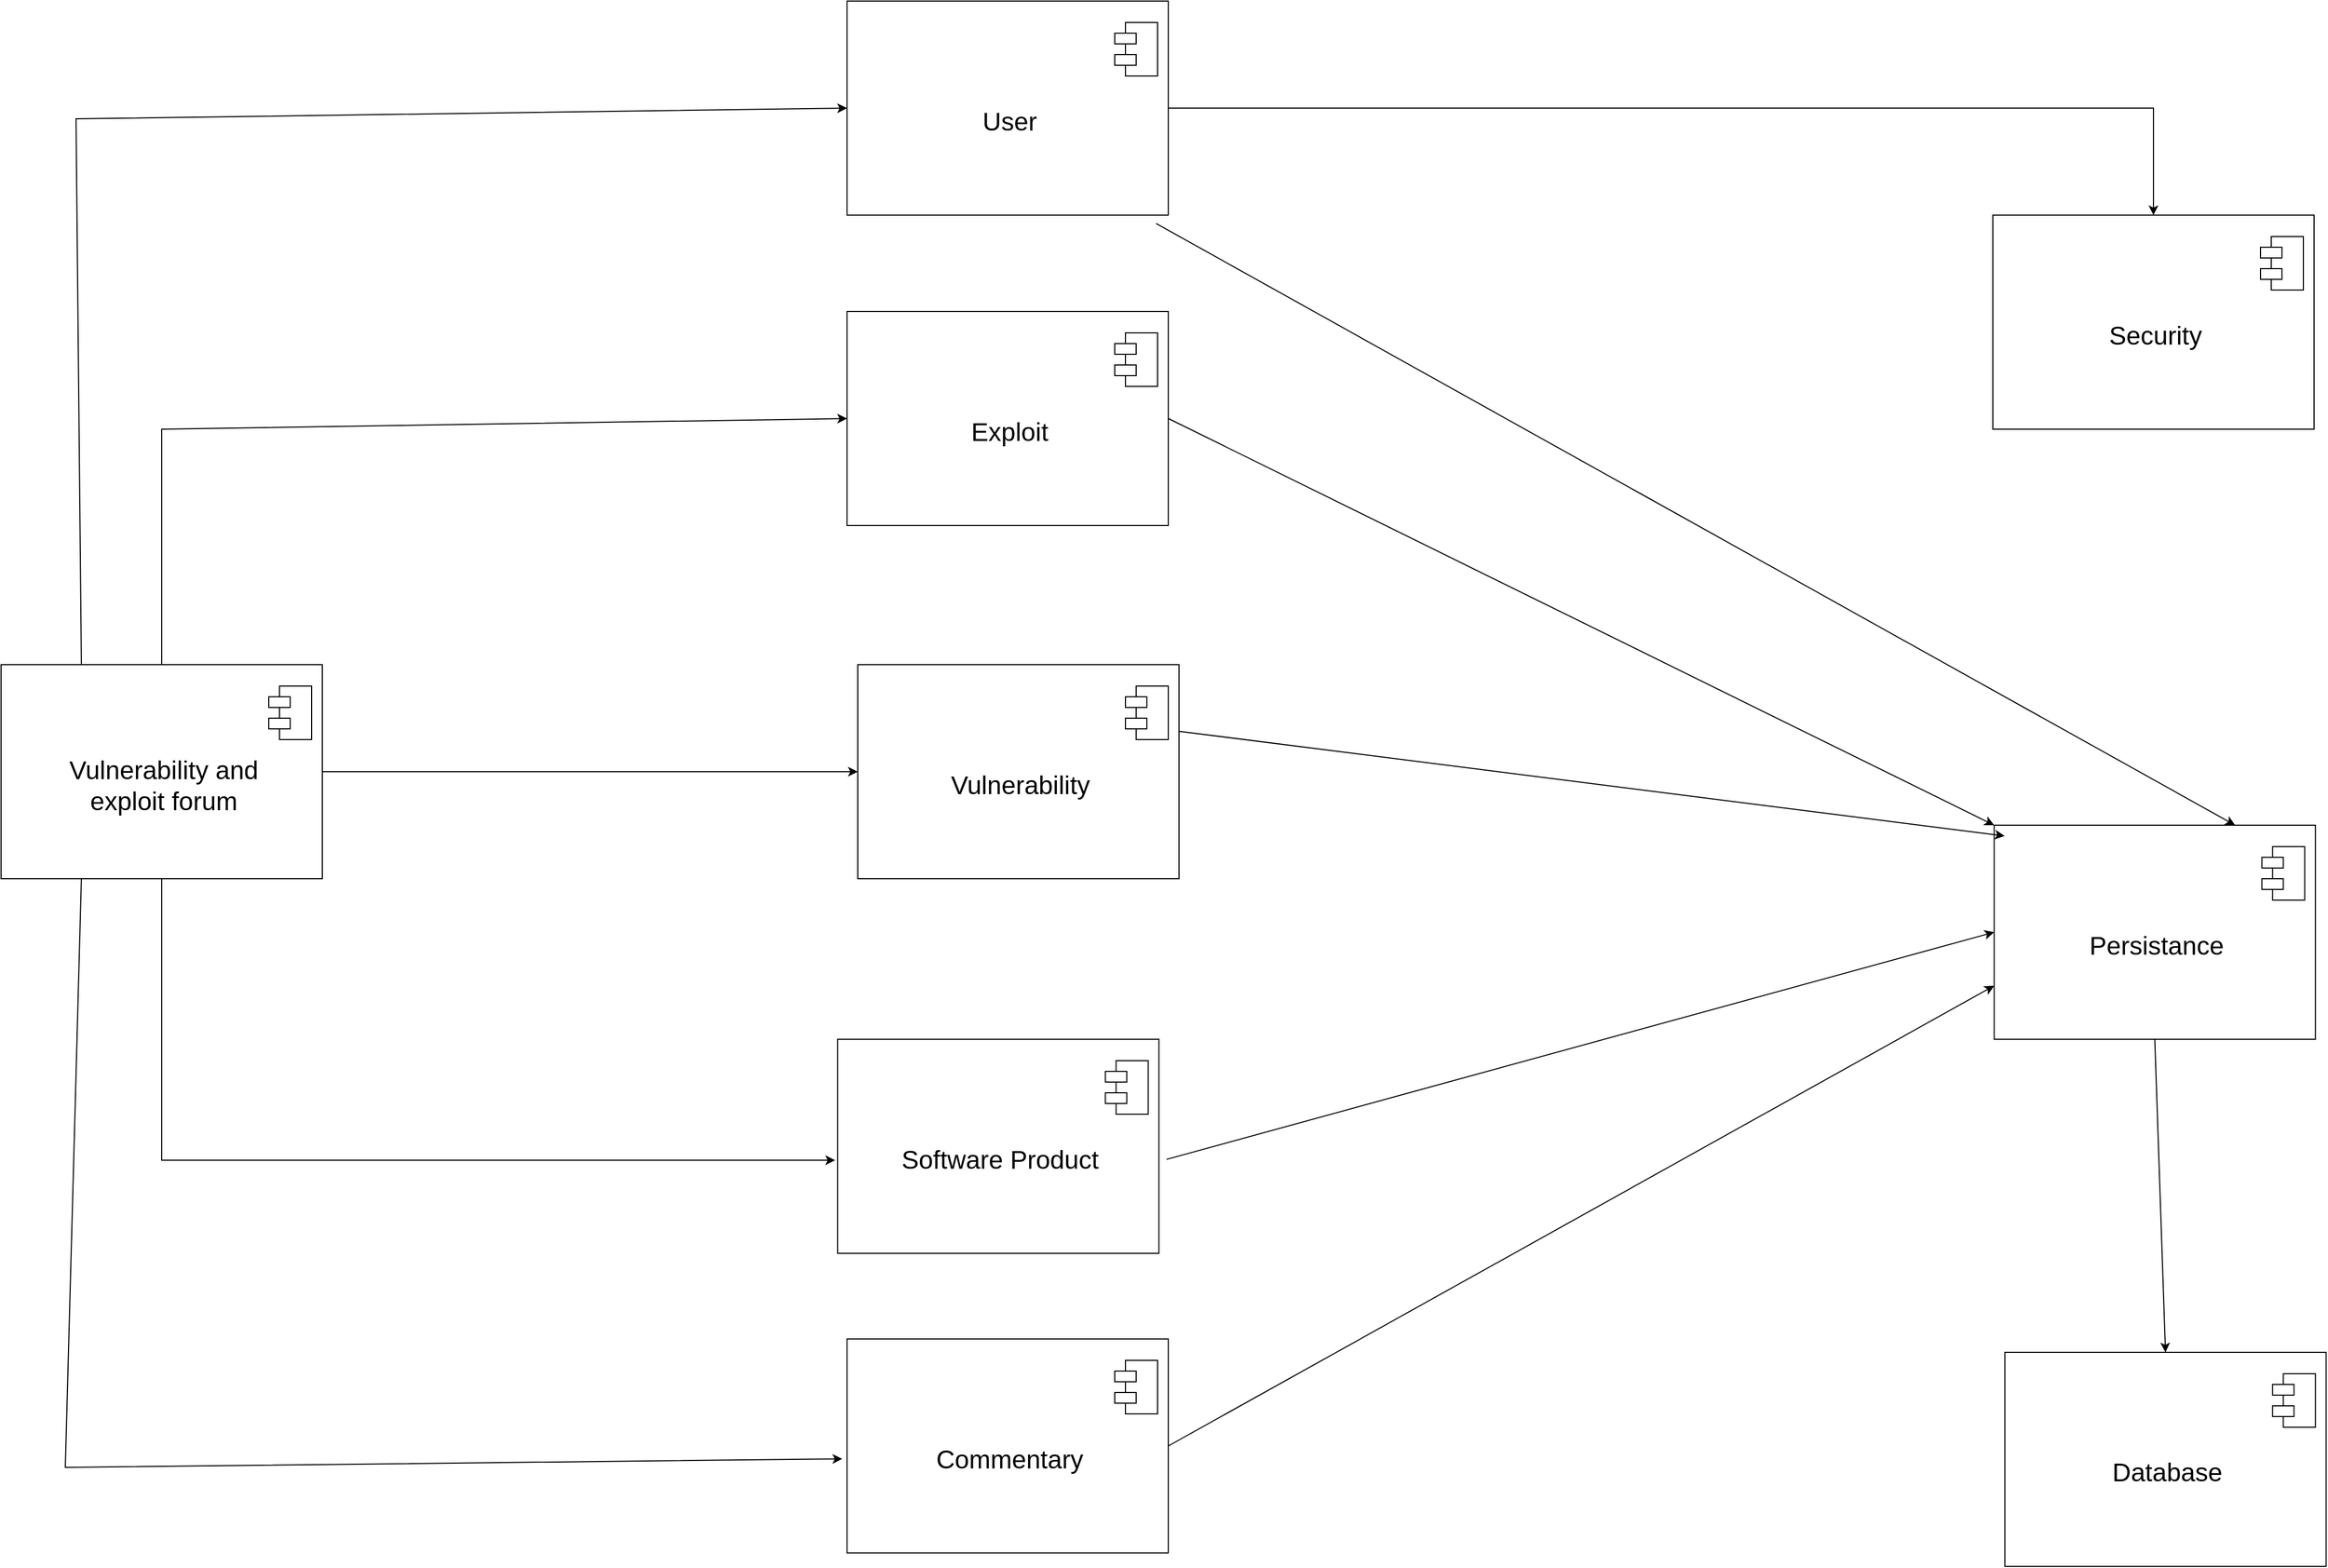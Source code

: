 <mxfile version="24.2.0" type="device">
  <diagram name="Page-1" id="dc4Kwf-PWNgj4xPbpWJo">
    <mxGraphModel dx="4707" dy="1830" grid="1" gridSize="10" guides="1" tooltips="1" connect="1" arrows="1" fold="1" page="1" pageScale="1" pageWidth="850" pageHeight="1100" math="0" shadow="0">
      <root>
        <mxCell id="0" />
        <mxCell id="1" parent="0" />
        <mxCell id="7IxiIEpKKoqkPbYZmBzX-1" value="" style="rounded=0;whiteSpace=wrap;html=1;" vertex="1" parent="1">
          <mxGeometry x="-390" y="670" width="300" height="200" as="geometry" />
        </mxCell>
        <mxCell id="7IxiIEpKKoqkPbYZmBzX-2" value="" style="rounded=0;whiteSpace=wrap;html=1;" vertex="1" parent="1">
          <mxGeometry x="-130" y="690" width="30" height="50" as="geometry" />
        </mxCell>
        <mxCell id="7IxiIEpKKoqkPbYZmBzX-3" value="" style="rounded=0;whiteSpace=wrap;html=1;" vertex="1" parent="1">
          <mxGeometry x="-140" y="700" width="20" height="10" as="geometry" />
        </mxCell>
        <mxCell id="7IxiIEpKKoqkPbYZmBzX-4" value="" style="rounded=0;whiteSpace=wrap;html=1;" vertex="1" parent="1">
          <mxGeometry x="-140" y="720" width="20" height="10" as="geometry" />
        </mxCell>
        <mxCell id="7IxiIEpKKoqkPbYZmBzX-5" value="&lt;font style=&quot;font-size: 24px;&quot;&gt;Vulnerability and exploit forum&lt;/font&gt;" style="text;html=1;align=center;verticalAlign=middle;whiteSpace=wrap;rounded=0;" vertex="1" parent="1">
          <mxGeometry x="-337.5" y="730" width="197.5" height="105" as="geometry" />
        </mxCell>
        <mxCell id="7IxiIEpKKoqkPbYZmBzX-6" value="" style="rounded=0;whiteSpace=wrap;html=1;" vertex="1" parent="1">
          <mxGeometry x="400" y="50" width="300" height="200" as="geometry" />
        </mxCell>
        <mxCell id="7IxiIEpKKoqkPbYZmBzX-7" value="" style="rounded=0;whiteSpace=wrap;html=1;" vertex="1" parent="1">
          <mxGeometry x="660" y="70" width="30" height="50" as="geometry" />
        </mxCell>
        <mxCell id="7IxiIEpKKoqkPbYZmBzX-8" value="" style="rounded=0;whiteSpace=wrap;html=1;" vertex="1" parent="1">
          <mxGeometry x="650" y="80" width="20" height="10" as="geometry" />
        </mxCell>
        <mxCell id="7IxiIEpKKoqkPbYZmBzX-9" value="" style="rounded=0;whiteSpace=wrap;html=1;" vertex="1" parent="1">
          <mxGeometry x="650" y="100" width="20" height="10" as="geometry" />
        </mxCell>
        <mxCell id="7IxiIEpKKoqkPbYZmBzX-10" value="&lt;font style=&quot;font-size: 24px;&quot;&gt;User&lt;/font&gt;" style="text;html=1;align=center;verticalAlign=middle;whiteSpace=wrap;rounded=0;" vertex="1" parent="1">
          <mxGeometry x="452.5" y="110" width="197.5" height="105" as="geometry" />
        </mxCell>
        <mxCell id="7IxiIEpKKoqkPbYZmBzX-11" value="" style="rounded=0;whiteSpace=wrap;html=1;" vertex="1" parent="1">
          <mxGeometry x="400" y="340" width="300" height="200" as="geometry" />
        </mxCell>
        <mxCell id="7IxiIEpKKoqkPbYZmBzX-12" value="" style="rounded=0;whiteSpace=wrap;html=1;" vertex="1" parent="1">
          <mxGeometry x="660" y="360" width="30" height="50" as="geometry" />
        </mxCell>
        <mxCell id="7IxiIEpKKoqkPbYZmBzX-13" value="" style="rounded=0;whiteSpace=wrap;html=1;" vertex="1" parent="1">
          <mxGeometry x="650" y="370" width="20" height="10" as="geometry" />
        </mxCell>
        <mxCell id="7IxiIEpKKoqkPbYZmBzX-14" value="" style="rounded=0;whiteSpace=wrap;html=1;" vertex="1" parent="1">
          <mxGeometry x="650" y="390" width="20" height="10" as="geometry" />
        </mxCell>
        <mxCell id="7IxiIEpKKoqkPbYZmBzX-15" value="&lt;font style=&quot;font-size: 24px;&quot;&gt;Exploit&lt;/font&gt;" style="text;html=1;align=center;verticalAlign=middle;whiteSpace=wrap;rounded=0;" vertex="1" parent="1">
          <mxGeometry x="452.5" y="400" width="197.5" height="105" as="geometry" />
        </mxCell>
        <mxCell id="7IxiIEpKKoqkPbYZmBzX-16" value="" style="rounded=0;whiteSpace=wrap;html=1;" vertex="1" parent="1">
          <mxGeometry x="410" y="670" width="300" height="200" as="geometry" />
        </mxCell>
        <mxCell id="7IxiIEpKKoqkPbYZmBzX-17" value="" style="rounded=0;whiteSpace=wrap;html=1;" vertex="1" parent="1">
          <mxGeometry x="670" y="690" width="30" height="50" as="geometry" />
        </mxCell>
        <mxCell id="7IxiIEpKKoqkPbYZmBzX-18" value="" style="rounded=0;whiteSpace=wrap;html=1;" vertex="1" parent="1">
          <mxGeometry x="660" y="700" width="20" height="10" as="geometry" />
        </mxCell>
        <mxCell id="7IxiIEpKKoqkPbYZmBzX-19" value="" style="rounded=0;whiteSpace=wrap;html=1;" vertex="1" parent="1">
          <mxGeometry x="660" y="720" width="20" height="10" as="geometry" />
        </mxCell>
        <mxCell id="7IxiIEpKKoqkPbYZmBzX-20" value="&lt;font style=&quot;font-size: 24px;&quot;&gt;Vulnerability&lt;/font&gt;" style="text;html=1;align=center;verticalAlign=middle;whiteSpace=wrap;rounded=0;" vertex="1" parent="1">
          <mxGeometry x="462.5" y="730" width="197.5" height="105" as="geometry" />
        </mxCell>
        <mxCell id="7IxiIEpKKoqkPbYZmBzX-21" value="" style="rounded=0;whiteSpace=wrap;html=1;" vertex="1" parent="1">
          <mxGeometry x="391.25" y="1020" width="300" height="200" as="geometry" />
        </mxCell>
        <mxCell id="7IxiIEpKKoqkPbYZmBzX-22" value="" style="rounded=0;whiteSpace=wrap;html=1;" vertex="1" parent="1">
          <mxGeometry x="651.25" y="1040" width="30" height="50" as="geometry" />
        </mxCell>
        <mxCell id="7IxiIEpKKoqkPbYZmBzX-23" value="" style="rounded=0;whiteSpace=wrap;html=1;" vertex="1" parent="1">
          <mxGeometry x="641.25" y="1050" width="20" height="10" as="geometry" />
        </mxCell>
        <mxCell id="7IxiIEpKKoqkPbYZmBzX-24" value="" style="rounded=0;whiteSpace=wrap;html=1;" vertex="1" parent="1">
          <mxGeometry x="641.25" y="1070" width="20" height="10" as="geometry" />
        </mxCell>
        <mxCell id="7IxiIEpKKoqkPbYZmBzX-25" value="&lt;font style=&quot;font-size: 24px;&quot;&gt;Software Product&lt;/font&gt;" style="text;html=1;align=center;verticalAlign=middle;whiteSpace=wrap;rounded=0;" vertex="1" parent="1">
          <mxGeometry x="443.75" y="1080" width="197.5" height="105" as="geometry" />
        </mxCell>
        <mxCell id="7IxiIEpKKoqkPbYZmBzX-26" value="" style="rounded=0;whiteSpace=wrap;html=1;" vertex="1" parent="1">
          <mxGeometry x="400" y="1300" width="300" height="200" as="geometry" />
        </mxCell>
        <mxCell id="7IxiIEpKKoqkPbYZmBzX-27" value="" style="rounded=0;whiteSpace=wrap;html=1;" vertex="1" parent="1">
          <mxGeometry x="660" y="1320" width="30" height="50" as="geometry" />
        </mxCell>
        <mxCell id="7IxiIEpKKoqkPbYZmBzX-28" value="" style="rounded=0;whiteSpace=wrap;html=1;" vertex="1" parent="1">
          <mxGeometry x="650" y="1330" width="20" height="10" as="geometry" />
        </mxCell>
        <mxCell id="7IxiIEpKKoqkPbYZmBzX-29" value="" style="rounded=0;whiteSpace=wrap;html=1;" vertex="1" parent="1">
          <mxGeometry x="650" y="1350" width="20" height="10" as="geometry" />
        </mxCell>
        <mxCell id="7IxiIEpKKoqkPbYZmBzX-30" value="&lt;font style=&quot;font-size: 24px;&quot;&gt;Commentary&lt;/font&gt;" style="text;html=1;align=center;verticalAlign=middle;whiteSpace=wrap;rounded=0;" vertex="1" parent="1">
          <mxGeometry x="452.5" y="1360" width="197.5" height="105" as="geometry" />
        </mxCell>
        <mxCell id="7IxiIEpKKoqkPbYZmBzX-33" value="" style="endArrow=classic;html=1;rounded=0;exitX=0.25;exitY=0;exitDx=0;exitDy=0;entryX=0;entryY=0.5;entryDx=0;entryDy=0;" edge="1" parent="1" source="7IxiIEpKKoqkPbYZmBzX-1" target="7IxiIEpKKoqkPbYZmBzX-6">
          <mxGeometry width="50" height="50" relative="1" as="geometry">
            <mxPoint x="640" y="580" as="sourcePoint" />
            <mxPoint x="690" y="530" as="targetPoint" />
            <Array as="points">
              <mxPoint x="-320" y="160" />
            </Array>
          </mxGeometry>
        </mxCell>
        <mxCell id="7IxiIEpKKoqkPbYZmBzX-34" value="" style="endArrow=classic;html=1;rounded=0;exitX=0.5;exitY=0;exitDx=0;exitDy=0;entryX=0;entryY=0.5;entryDx=0;entryDy=0;" edge="1" parent="1" source="7IxiIEpKKoqkPbYZmBzX-1" target="7IxiIEpKKoqkPbYZmBzX-11">
          <mxGeometry width="50" height="50" relative="1" as="geometry">
            <mxPoint x="640" y="580" as="sourcePoint" />
            <mxPoint x="690" y="530" as="targetPoint" />
            <Array as="points">
              <mxPoint x="-240" y="450" />
            </Array>
          </mxGeometry>
        </mxCell>
        <mxCell id="7IxiIEpKKoqkPbYZmBzX-40" value="" style="endArrow=classic;html=1;rounded=0;exitX=1;exitY=0.5;exitDx=0;exitDy=0;entryX=0;entryY=0.5;entryDx=0;entryDy=0;" edge="1" parent="1" source="7IxiIEpKKoqkPbYZmBzX-1" target="7IxiIEpKKoqkPbYZmBzX-16">
          <mxGeometry width="50" height="50" relative="1" as="geometry">
            <mxPoint x="640" y="1050" as="sourcePoint" />
            <mxPoint x="690" y="1000" as="targetPoint" />
          </mxGeometry>
        </mxCell>
        <mxCell id="7IxiIEpKKoqkPbYZmBzX-41" value="" style="endArrow=classic;html=1;rounded=0;exitX=0.5;exitY=1;exitDx=0;exitDy=0;entryX=-0.008;entryY=0.565;entryDx=0;entryDy=0;entryPerimeter=0;" edge="1" parent="1" source="7IxiIEpKKoqkPbYZmBzX-1" target="7IxiIEpKKoqkPbYZmBzX-21">
          <mxGeometry width="50" height="50" relative="1" as="geometry">
            <mxPoint x="-80" y="780" as="sourcePoint" />
            <mxPoint x="420" y="780" as="targetPoint" />
            <Array as="points">
              <mxPoint x="-240" y="1133" />
            </Array>
          </mxGeometry>
        </mxCell>
        <mxCell id="7IxiIEpKKoqkPbYZmBzX-43" value="" style="endArrow=classic;html=1;rounded=0;exitX=0.25;exitY=1;exitDx=0;exitDy=0;entryX=-0.015;entryY=0.56;entryDx=0;entryDy=0;entryPerimeter=0;" edge="1" parent="1" source="7IxiIEpKKoqkPbYZmBzX-1" target="7IxiIEpKKoqkPbYZmBzX-26">
          <mxGeometry width="50" height="50" relative="1" as="geometry">
            <mxPoint x="-230" y="880" as="sourcePoint" />
            <mxPoint x="399" y="1143" as="targetPoint" />
            <Array as="points">
              <mxPoint x="-330" y="1420" />
            </Array>
          </mxGeometry>
        </mxCell>
        <mxCell id="7IxiIEpKKoqkPbYZmBzX-45" value="" style="rounded=0;whiteSpace=wrap;html=1;" vertex="1" parent="1">
          <mxGeometry x="1470" y="250" width="300" height="200" as="geometry" />
        </mxCell>
        <mxCell id="7IxiIEpKKoqkPbYZmBzX-46" value="" style="rounded=0;whiteSpace=wrap;html=1;" vertex="1" parent="1">
          <mxGeometry x="1730" y="270" width="30" height="50" as="geometry" />
        </mxCell>
        <mxCell id="7IxiIEpKKoqkPbYZmBzX-47" value="" style="rounded=0;whiteSpace=wrap;html=1;" vertex="1" parent="1">
          <mxGeometry x="1720" y="280" width="20" height="10" as="geometry" />
        </mxCell>
        <mxCell id="7IxiIEpKKoqkPbYZmBzX-48" value="" style="rounded=0;whiteSpace=wrap;html=1;" vertex="1" parent="1">
          <mxGeometry x="1720" y="300" width="20" height="10" as="geometry" />
        </mxCell>
        <mxCell id="7IxiIEpKKoqkPbYZmBzX-49" value="&lt;font style=&quot;font-size: 24px;&quot;&gt;Security&lt;/font&gt;" style="text;html=1;align=center;verticalAlign=middle;whiteSpace=wrap;rounded=0;" vertex="1" parent="1">
          <mxGeometry x="1522.5" y="310" width="197.5" height="105" as="geometry" />
        </mxCell>
        <mxCell id="7IxiIEpKKoqkPbYZmBzX-50" value="" style="rounded=0;whiteSpace=wrap;html=1;" vertex="1" parent="1">
          <mxGeometry x="1471.25" y="820" width="300" height="200" as="geometry" />
        </mxCell>
        <mxCell id="7IxiIEpKKoqkPbYZmBzX-51" value="" style="rounded=0;whiteSpace=wrap;html=1;" vertex="1" parent="1">
          <mxGeometry x="1731.25" y="840" width="30" height="50" as="geometry" />
        </mxCell>
        <mxCell id="7IxiIEpKKoqkPbYZmBzX-52" value="" style="rounded=0;whiteSpace=wrap;html=1;" vertex="1" parent="1">
          <mxGeometry x="1721.25" y="850" width="20" height="10" as="geometry" />
        </mxCell>
        <mxCell id="7IxiIEpKKoqkPbYZmBzX-53" value="" style="rounded=0;whiteSpace=wrap;html=1;" vertex="1" parent="1">
          <mxGeometry x="1721.25" y="870" width="20" height="10" as="geometry" />
        </mxCell>
        <mxCell id="7IxiIEpKKoqkPbYZmBzX-54" value="&lt;font style=&quot;font-size: 24px;&quot;&gt;Persistance&lt;/font&gt;" style="text;html=1;align=center;verticalAlign=middle;whiteSpace=wrap;rounded=0;" vertex="1" parent="1">
          <mxGeometry x="1523.75" y="880" width="197.5" height="105" as="geometry" />
        </mxCell>
        <mxCell id="7IxiIEpKKoqkPbYZmBzX-55" value="" style="rounded=0;whiteSpace=wrap;html=1;" vertex="1" parent="1">
          <mxGeometry x="1481.25" y="1312.5" width="300" height="200" as="geometry" />
        </mxCell>
        <mxCell id="7IxiIEpKKoqkPbYZmBzX-56" value="" style="rounded=0;whiteSpace=wrap;html=1;" vertex="1" parent="1">
          <mxGeometry x="1741.25" y="1332.5" width="30" height="50" as="geometry" />
        </mxCell>
        <mxCell id="7IxiIEpKKoqkPbYZmBzX-57" value="" style="rounded=0;whiteSpace=wrap;html=1;" vertex="1" parent="1">
          <mxGeometry x="1731.25" y="1342.5" width="20" height="10" as="geometry" />
        </mxCell>
        <mxCell id="7IxiIEpKKoqkPbYZmBzX-58" value="" style="rounded=0;whiteSpace=wrap;html=1;" vertex="1" parent="1">
          <mxGeometry x="1731.25" y="1362.5" width="20" height="10" as="geometry" />
        </mxCell>
        <mxCell id="7IxiIEpKKoqkPbYZmBzX-59" value="&lt;font style=&quot;font-size: 24px;&quot;&gt;Database&lt;/font&gt;" style="text;html=1;align=center;verticalAlign=middle;whiteSpace=wrap;rounded=0;" vertex="1" parent="1">
          <mxGeometry x="1533.75" y="1372.5" width="197.5" height="105" as="geometry" />
        </mxCell>
        <mxCell id="7IxiIEpKKoqkPbYZmBzX-60" value="" style="endArrow=classic;html=1;rounded=0;exitX=1;exitY=0.5;exitDx=0;exitDy=0;entryX=0.5;entryY=0;entryDx=0;entryDy=0;" edge="1" parent="1" source="7IxiIEpKKoqkPbYZmBzX-6" target="7IxiIEpKKoqkPbYZmBzX-45">
          <mxGeometry width="50" height="50" relative="1" as="geometry">
            <mxPoint x="1180" y="820" as="sourcePoint" />
            <mxPoint x="1230" y="770" as="targetPoint" />
            <Array as="points">
              <mxPoint x="1620" y="150" />
            </Array>
          </mxGeometry>
        </mxCell>
        <mxCell id="7IxiIEpKKoqkPbYZmBzX-61" value="" style="endArrow=classic;html=1;rounded=0;exitX=0.962;exitY=1.039;exitDx=0;exitDy=0;exitPerimeter=0;entryX=0.75;entryY=0;entryDx=0;entryDy=0;" edge="1" parent="1" source="7IxiIEpKKoqkPbYZmBzX-6" target="7IxiIEpKKoqkPbYZmBzX-50">
          <mxGeometry width="50" height="50" relative="1" as="geometry">
            <mxPoint x="1180" y="820" as="sourcePoint" />
            <mxPoint x="1230" y="770" as="targetPoint" />
          </mxGeometry>
        </mxCell>
        <mxCell id="7IxiIEpKKoqkPbYZmBzX-62" value="" style="endArrow=classic;html=1;rounded=0;exitX=0.5;exitY=1;exitDx=0;exitDy=0;entryX=0.5;entryY=0;entryDx=0;entryDy=0;" edge="1" parent="1" source="7IxiIEpKKoqkPbYZmBzX-50" target="7IxiIEpKKoqkPbYZmBzX-55">
          <mxGeometry width="50" height="50" relative="1" as="geometry">
            <mxPoint x="1190" y="830" as="sourcePoint" />
            <mxPoint x="1240" y="780" as="targetPoint" />
          </mxGeometry>
        </mxCell>
        <mxCell id="7IxiIEpKKoqkPbYZmBzX-63" value="" style="endArrow=classic;html=1;rounded=0;exitX=1;exitY=0.5;exitDx=0;exitDy=0;entryX=0;entryY=0;entryDx=0;entryDy=0;" edge="1" parent="1" source="7IxiIEpKKoqkPbYZmBzX-11" target="7IxiIEpKKoqkPbYZmBzX-50">
          <mxGeometry width="50" height="50" relative="1" as="geometry">
            <mxPoint x="699" y="268" as="sourcePoint" />
            <mxPoint x="1706" y="830" as="targetPoint" />
          </mxGeometry>
        </mxCell>
        <mxCell id="7IxiIEpKKoqkPbYZmBzX-64" value="" style="endArrow=classic;html=1;rounded=0;exitX=0.999;exitY=0.311;exitDx=0;exitDy=0;entryX=0;entryY=0;entryDx=0;entryDy=0;exitPerimeter=0;" edge="1" parent="1" source="7IxiIEpKKoqkPbYZmBzX-16">
          <mxGeometry width="50" height="50" relative="1" as="geometry">
            <mxPoint x="710" y="450" as="sourcePoint" />
            <mxPoint x="1481" y="830" as="targetPoint" />
          </mxGeometry>
        </mxCell>
        <mxCell id="7IxiIEpKKoqkPbYZmBzX-65" value="" style="endArrow=classic;html=1;rounded=0;exitX=1.024;exitY=0.561;exitDx=0;exitDy=0;entryX=0;entryY=0.5;entryDx=0;entryDy=0;exitPerimeter=0;" edge="1" parent="1" source="7IxiIEpKKoqkPbYZmBzX-21" target="7IxiIEpKKoqkPbYZmBzX-50">
          <mxGeometry width="50" height="50" relative="1" as="geometry">
            <mxPoint x="720" y="460" as="sourcePoint" />
            <mxPoint x="1491" y="840" as="targetPoint" />
          </mxGeometry>
        </mxCell>
        <mxCell id="7IxiIEpKKoqkPbYZmBzX-66" value="" style="endArrow=classic;html=1;rounded=0;exitX=1;exitY=0.5;exitDx=0;exitDy=0;entryX=0;entryY=0.75;entryDx=0;entryDy=0;" edge="1" parent="1" source="7IxiIEpKKoqkPbYZmBzX-26" target="7IxiIEpKKoqkPbYZmBzX-50">
          <mxGeometry width="50" height="50" relative="1" as="geometry">
            <mxPoint x="730" y="470" as="sourcePoint" />
            <mxPoint x="1501" y="850" as="targetPoint" />
          </mxGeometry>
        </mxCell>
      </root>
    </mxGraphModel>
  </diagram>
</mxfile>
